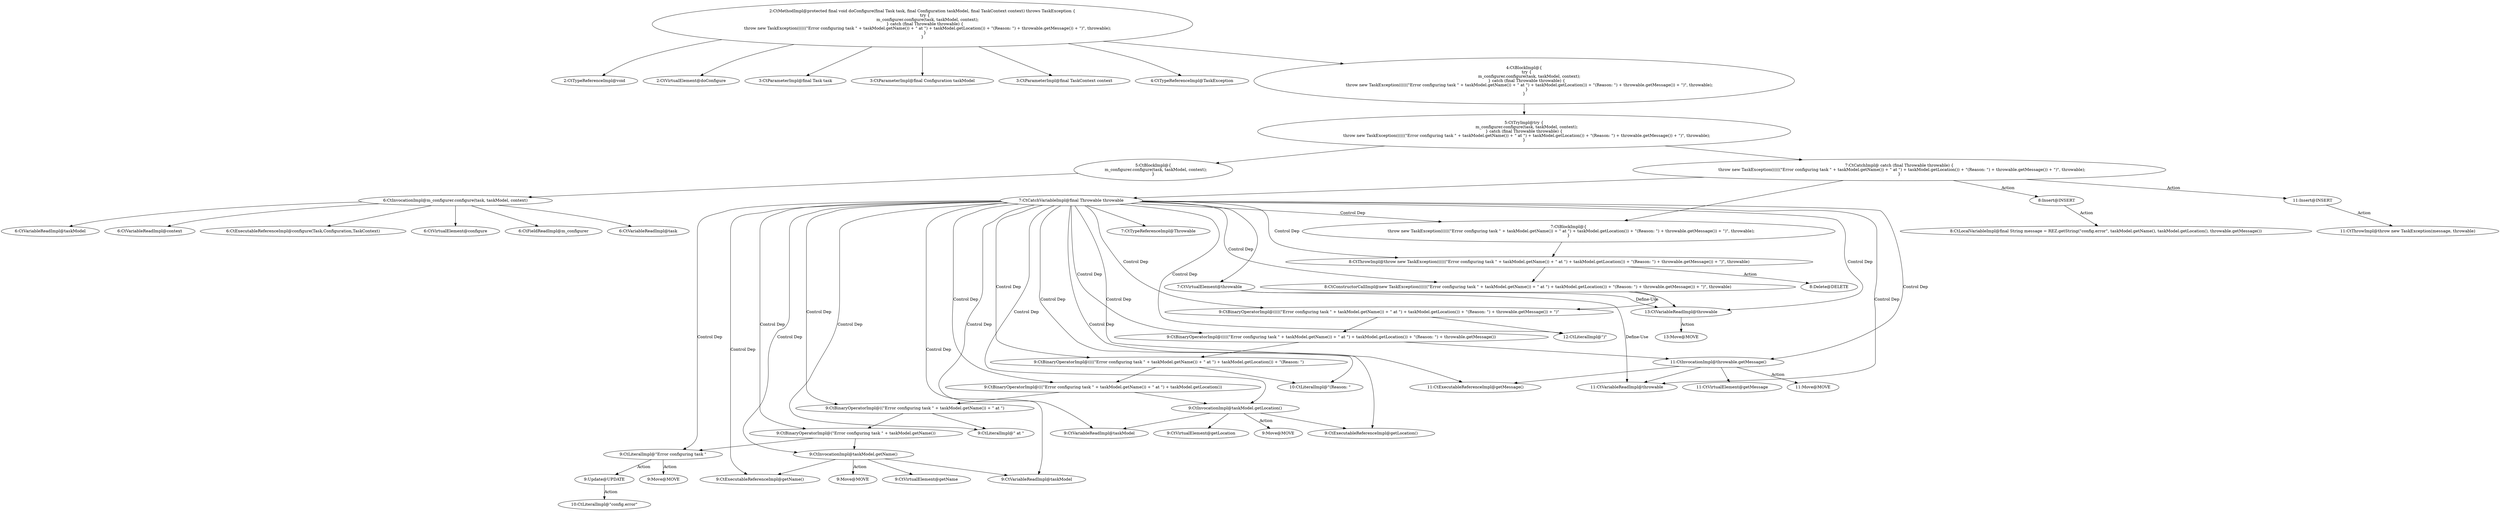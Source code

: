 digraph "doConfigure#?,Task,Configuration,TaskContext" {
0 [label="2:CtTypeReferenceImpl@void" shape=ellipse]
1 [label="2:CtVirtualElement@doConfigure" shape=ellipse]
2 [label="3:CtParameterImpl@final Task task" shape=ellipse]
3 [label="3:CtParameterImpl@final Configuration taskModel" shape=ellipse]
4 [label="3:CtParameterImpl@final TaskContext context" shape=ellipse]
5 [label="4:CtTypeReferenceImpl@TaskException" shape=ellipse]
6 [label="6:CtExecutableReferenceImpl@configure(Task,Configuration,TaskContext)" shape=ellipse]
7 [label="6:CtVirtualElement@configure" shape=ellipse]
8 [label="6:CtFieldReadImpl@m_configurer" shape=ellipse]
9 [label="6:CtVariableReadImpl@task" shape=ellipse]
10 [label="6:CtVariableReadImpl@taskModel" shape=ellipse]
11 [label="6:CtVariableReadImpl@context" shape=ellipse]
12 [label="6:CtInvocationImpl@m_configurer.configure(task, taskModel, context)" shape=ellipse]
13 [label="5:CtBlockImpl@\{
    m_configurer.configure(task, taskModel, context);
\}" shape=ellipse]
14 [label="7:CtVirtualElement@throwable" shape=ellipse]
15 [label="7:CtTypeReferenceImpl@Throwable" shape=ellipse]
16 [label="7:CtCatchVariableImpl@final Throwable throwable" shape=ellipse]
17 [label="9:CtLiteralImpl@\"Error configuring task \"" shape=ellipse]
18 [label="9:CtExecutableReferenceImpl@getName()" shape=ellipse]
19 [label="9:CtVirtualElement@getName" shape=ellipse]
20 [label="9:CtVariableReadImpl@taskModel" shape=ellipse]
21 [label="9:CtInvocationImpl@taskModel.getName()" shape=ellipse]
22 [label="9:CtBinaryOperatorImpl@(\"Error configuring task \" + taskModel.getName())" shape=ellipse]
23 [label="9:CtLiteralImpl@\" at \"" shape=ellipse]
24 [label="9:CtBinaryOperatorImpl@((\"Error configuring task \" + taskModel.getName()) + \" at \")" shape=ellipse]
25 [label="9:CtExecutableReferenceImpl@getLocation()" shape=ellipse]
26 [label="9:CtVirtualElement@getLocation" shape=ellipse]
27 [label="9:CtVariableReadImpl@taskModel" shape=ellipse]
28 [label="9:CtInvocationImpl@taskModel.getLocation()" shape=ellipse]
29 [label="9:CtBinaryOperatorImpl@(((\"Error configuring task \" + taskModel.getName()) + \" at \") + taskModel.getLocation())" shape=ellipse]
30 [label="10:CtLiteralImpl@\"(Reason: \"" shape=ellipse]
31 [label="9:CtBinaryOperatorImpl@((((\"Error configuring task \" + taskModel.getName()) + \" at \") + taskModel.getLocation()) + \"(Reason: \")" shape=ellipse]
32 [label="11:CtExecutableReferenceImpl@getMessage()" shape=ellipse]
33 [label="11:CtVirtualElement@getMessage" shape=ellipse]
34 [label="11:CtVariableReadImpl@throwable" shape=ellipse]
35 [label="11:CtInvocationImpl@throwable.getMessage()" shape=ellipse]
36 [label="9:CtBinaryOperatorImpl@(((((\"Error configuring task \" + taskModel.getName()) + \" at \") + taskModel.getLocation()) + \"(Reason: \") + throwable.getMessage())" shape=ellipse]
37 [label="12:CtLiteralImpl@\")\"" shape=ellipse]
38 [label="9:CtBinaryOperatorImpl@(((((\"Error configuring task \" + taskModel.getName()) + \" at \") + taskModel.getLocation()) + \"(Reason: \") + throwable.getMessage()) + \")\"" shape=ellipse]
39 [label="13:CtVariableReadImpl@throwable" shape=ellipse]
40 [label="8:CtConstructorCallImpl@new TaskException((((((\"Error configuring task \" + taskModel.getName()) + \" at \") + taskModel.getLocation()) + \"(Reason: \") + throwable.getMessage()) + \")\", throwable)" shape=ellipse]
41 [label="8:CtThrowImpl@throw new TaskException((((((\"Error configuring task \" + taskModel.getName()) + \" at \") + taskModel.getLocation()) + \"(Reason: \") + throwable.getMessage()) + \")\", throwable)" shape=ellipse]
42 [label="7:CtBlockImpl@\{
    throw new TaskException((((((\"Error configuring task \" + taskModel.getName()) + \" at \") + taskModel.getLocation()) + \"(Reason: \") + throwable.getMessage()) + \")\", throwable);
\}" shape=ellipse]
43 [label="7:CtCatchImpl@ catch (final Throwable throwable) \{
    throw new TaskException((((((\"Error configuring task \" + taskModel.getName()) + \" at \") + taskModel.getLocation()) + \"(Reason: \") + throwable.getMessage()) + \")\", throwable);
\}" shape=ellipse]
44 [label="5:CtTryImpl@try \{
    m_configurer.configure(task, taskModel, context);
\} catch (final Throwable throwable) \{
    throw new TaskException((((((\"Error configuring task \" + taskModel.getName()) + \" at \") + taskModel.getLocation()) + \"(Reason: \") + throwable.getMessage()) + \")\", throwable);
\}" shape=ellipse]
45 [label="4:CtBlockImpl@\{
    try \{
        m_configurer.configure(task, taskModel, context);
    \} catch (final Throwable throwable) \{
        throw new TaskException((((((\"Error configuring task \" + taskModel.getName()) + \" at \") + taskModel.getLocation()) + \"(Reason: \") + throwable.getMessage()) + \")\", throwable);
    \}
\}" shape=ellipse]
46 [label="2:CtMethodImpl@protected final void doConfigure(final Task task, final Configuration taskModel, final TaskContext context) throws TaskException \{
    try \{
        m_configurer.configure(task, taskModel, context);
    \} catch (final Throwable throwable) \{
        throw new TaskException((((((\"Error configuring task \" + taskModel.getName()) + \" at \") + taskModel.getLocation()) + \"(Reason: \") + throwable.getMessage()) + \")\", throwable);
    \}
\}" shape=ellipse]
47 [label="9:Update@UPDATE" shape=ellipse]
48 [label="10:CtLiteralImpl@\"config.error\"" shape=ellipse]
49 [label="8:Delete@DELETE" shape=ellipse]
50 [label="8:Insert@INSERT" shape=ellipse]
51 [label="8:CtLocalVariableImpl@final String message = REZ.getString(\"config.error\", taskModel.getName(), taskModel.getLocation(), throwable.getMessage())" shape=ellipse]
52 [label="11:Insert@INSERT" shape=ellipse]
53 [label="11:CtThrowImpl@throw new TaskException(message, throwable)" shape=ellipse]
54 [label="9:Move@MOVE" shape=ellipse]
55 [label="9:Move@MOVE" shape=ellipse]
56 [label="9:Move@MOVE" shape=ellipse]
57 [label="11:Move@MOVE" shape=ellipse]
58 [label="13:Move@MOVE" shape=ellipse]
12 -> 8 [label=""];
12 -> 6 [label=""];
12 -> 9 [label=""];
12 -> 10 [label=""];
12 -> 11 [label=""];
12 -> 7 [label=""];
13 -> 12 [label=""];
14 -> 34 [label="Define-Use"];
14 -> 39 [label="Define-Use"];
16 -> 15 [label=""];
16 -> 14 [label=""];
16 -> 42 [label="Control Dep"];
16 -> 41 [label="Control Dep"];
16 -> 40 [label="Control Dep"];
16 -> 38 [label="Control Dep"];
16 -> 36 [label="Control Dep"];
16 -> 31 [label="Control Dep"];
16 -> 29 [label="Control Dep"];
16 -> 24 [label="Control Dep"];
16 -> 22 [label="Control Dep"];
16 -> 17 [label="Control Dep"];
16 -> 21 [label="Control Dep"];
16 -> 18 [label="Control Dep"];
16 -> 20 [label="Control Dep"];
16 -> 23 [label="Control Dep"];
16 -> 28 [label="Control Dep"];
16 -> 25 [label="Control Dep"];
16 -> 27 [label="Control Dep"];
16 -> 30 [label="Control Dep"];
16 -> 35 [label="Control Dep"];
16 -> 32 [label="Control Dep"];
16 -> 34 [label="Control Dep"];
16 -> 37 [label="Control Dep"];
16 -> 39 [label="Control Dep"];
17 -> 47 [label="Action"];
17 -> 54 [label="Action"];
21 -> 20 [label=""];
21 -> 18 [label=""];
21 -> 19 [label=""];
21 -> 55 [label="Action"];
22 -> 17 [label=""];
22 -> 21 [label=""];
24 -> 22 [label=""];
24 -> 23 [label=""];
28 -> 27 [label=""];
28 -> 25 [label=""];
28 -> 26 [label=""];
28 -> 56 [label="Action"];
29 -> 24 [label=""];
29 -> 28 [label=""];
31 -> 29 [label=""];
31 -> 30 [label=""];
35 -> 34 [label=""];
35 -> 32 [label=""];
35 -> 33 [label=""];
35 -> 57 [label="Action"];
36 -> 31 [label=""];
36 -> 35 [label=""];
38 -> 36 [label=""];
38 -> 37 [label=""];
39 -> 58 [label="Action"];
40 -> 38 [label=""];
40 -> 39 [label=""];
41 -> 40 [label=""];
41 -> 49 [label="Action"];
42 -> 41 [label=""];
43 -> 16 [label=""];
43 -> 42 [label=""];
43 -> 50 [label="Action"];
43 -> 52 [label="Action"];
44 -> 13 [label=""];
44 -> 43 [label=""];
45 -> 44 [label=""];
46 -> 0 [label=""];
46 -> 2 [label=""];
46 -> 3 [label=""];
46 -> 4 [label=""];
46 -> 5 [label=""];
46 -> 45 [label=""];
46 -> 1 [label=""];
47 -> 48 [label="Action"];
50 -> 51 [label="Action"];
52 -> 53 [label="Action"];
}